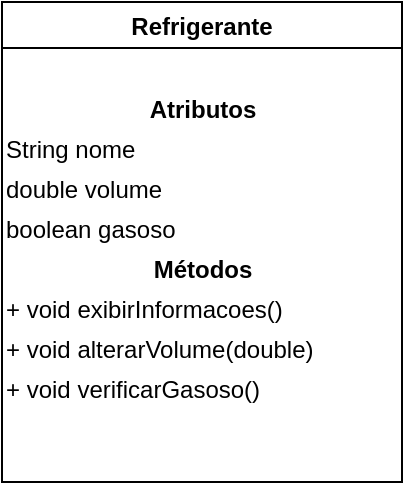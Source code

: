 <mxfile>
  <diagram name="Classe Refrigerante">
    <mxGraphModel dx="2000" dy="1200" grid="1" gridSize="10" guides="1" tooltips="1" connect="1">
      <root>
        <mxCell id="0" />
        <mxCell id="1" parent="0" />
        <!-- Classe -->
        <mxCell id="2" value="Refrigerante" style="swimlane;fontStyle=1;childLayout=stackLayout;" vertex="1" parent="1">
          <mxGeometry x="100" y="100" width="200" height="240" as="geometry" />
        </mxCell>
        <!-- Atributos -->
        <mxCell id="3" value="Atributos" style="text;html=1;align=center;fontStyle=1" vertex="1" parent="2" connectable="0">
          <mxGeometry y="40" width="200" height="20" as="geometry" />
        </mxCell>
        <mxCell id="4" value="String nome" style="text;html=1" vertex="1" parent="2" connectable="0">
          <mxGeometry y="60" width="200" height="20" as="geometry" />
        </mxCell>
        <mxCell id="5" value="double volume" style="text;html=1" vertex="1" parent="2" connectable="0">
          <mxGeometry y="80" width="200" height="20" as="geometry" />
        </mxCell>
        <mxCell id="6" value="boolean gasoso" style="text;html=1" vertex="1" parent="2" connectable="0">
          <mxGeometry y="100" width="200" height="20" as="geometry" />
        </mxCell>
        <!-- Métodos -->
        <mxCell id="7" value="Métodos" style="text;html=1;align=center;fontStyle=1" vertex="1" parent="2" connectable="0">
          <mxGeometry y="120" width="200" height="20" as="geometry" />
        </mxCell>
        <mxCell id="8" value="+ void exibirInformacoes()" style="text;html=1" vertex="1" parent="2" connectable="0">
          <mxGeometry y="140" width="200" height="20" as="geometry" />
        </mxCell>
        <mxCell id="9" value="+ void alterarVolume(double)" style="text;html=1" vertex="1" parent="2" connectable="0">
          <mxGeometry y="160" width="200" height="20" as="geometry" />
        </mxCell>
        <mxCell id="10" value="+ void verificarGasoso()" style="text;html=1" vertex="1" parent="2" connectable="0">
          <mxGeometry y="180" width="200" height="20" as="geometry" />
        </mxCell>
      </root>
    </mxGraphModel>
  </diagram>
</mxfile>